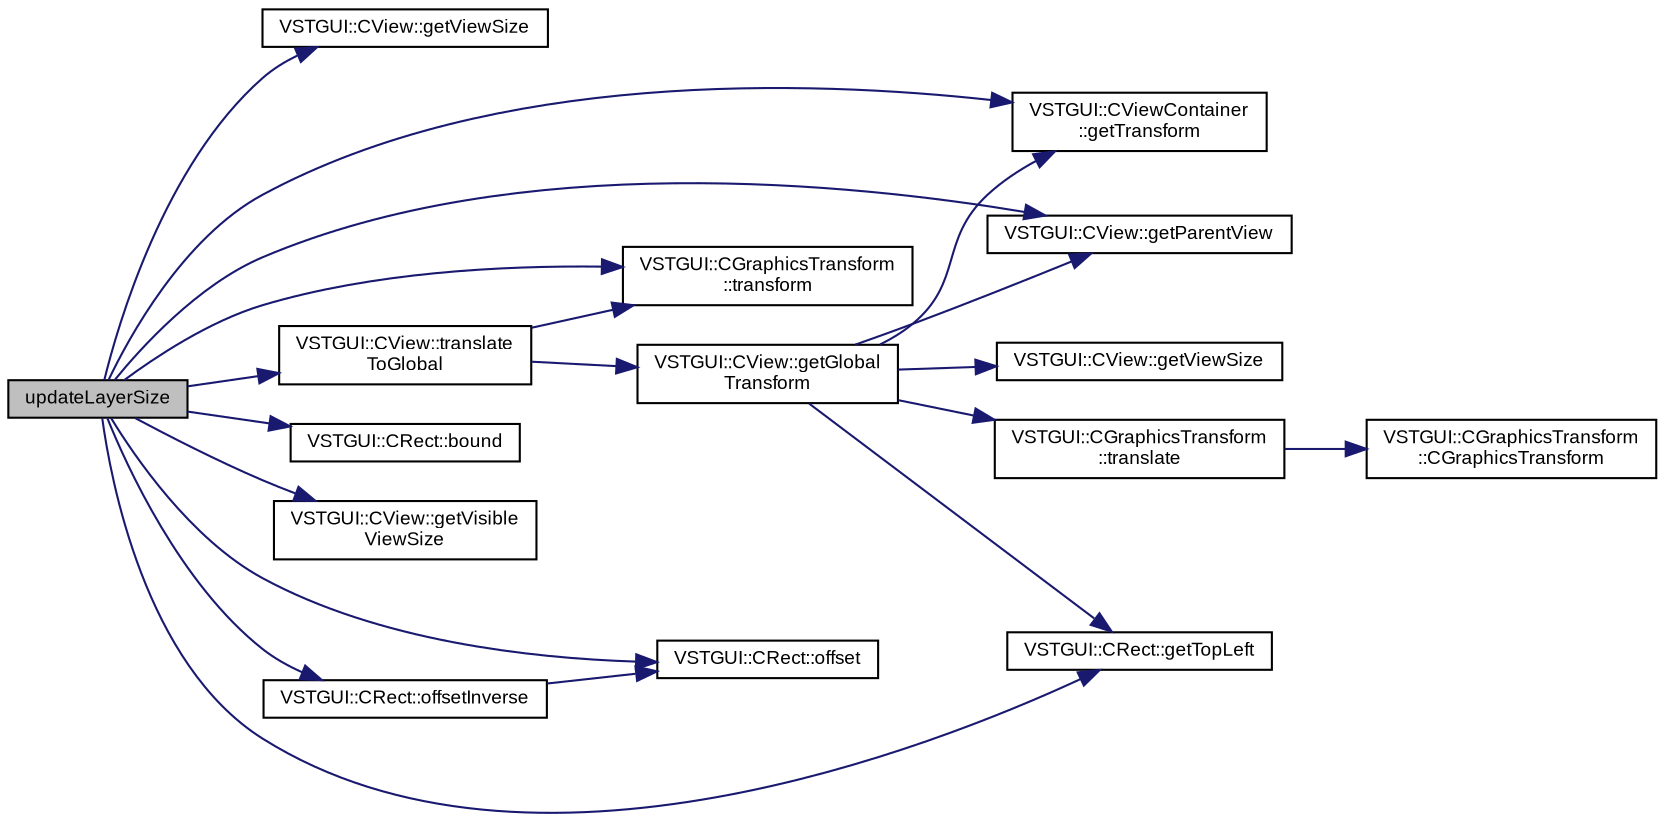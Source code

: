 digraph "updateLayerSize"
{
  bgcolor="transparent";
  edge [fontname="Arial",fontsize="9",labelfontname="Arial",labelfontsize="9"];
  node [fontname="Arial",fontsize="9",shape=record];
  rankdir="LR";
  Node1 [label="updateLayerSize",height=0.2,width=0.4,color="black", fillcolor="grey75", style="filled" fontcolor="black"];
  Node1 -> Node2 [color="midnightblue",fontsize="9",style="solid",fontname="Arial"];
  Node2 [label="VSTGUI::CView::getViewSize",height=0.2,width=0.4,color="black",URL="$class_v_s_t_g_u_i_1_1_c_view.html#a7b14fb07c53ccfa07dc91900f4fe01f1",tooltip="read only access to view size "];
  Node1 -> Node3 [color="midnightblue",fontsize="9",style="solid",fontname="Arial"];
  Node3 [label="VSTGUI::CViewContainer\l::getTransform",height=0.2,width=0.4,color="black",URL="$class_v_s_t_g_u_i_1_1_c_view_container.html#a3140336a555cd7aacaba2ee5ca08e28a"];
  Node1 -> Node4 [color="midnightblue",fontsize="9",style="solid",fontname="Arial"];
  Node4 [label="VSTGUI::CGraphicsTransform\l::transform",height=0.2,width=0.4,color="black",URL="$struct_v_s_t_g_u_i_1_1_c_graphics_transform.html#af5b80ac47e3d74fe4cf0ca4d75f2e6c3"];
  Node1 -> Node5 [color="midnightblue",fontsize="9",style="solid",fontname="Arial"];
  Node5 [label="VSTGUI::CView::getParentView",height=0.2,width=0.4,color="black",URL="$class_v_s_t_g_u_i_1_1_c_view.html#ac45407fc7304ee33c5729fa04edaea76",tooltip="get parent view "];
  Node1 -> Node6 [color="midnightblue",fontsize="9",style="solid",fontname="Arial"];
  Node6 [label="VSTGUI::CRect::offset",height=0.2,width=0.4,color="black",URL="$struct_v_s_t_g_u_i_1_1_c_rect.html#a3b15bdeea464922589dfe91b21d991ce"];
  Node1 -> Node7 [color="midnightblue",fontsize="9",style="solid",fontname="Arial"];
  Node7 [label="VSTGUI::CRect::bound",height=0.2,width=0.4,color="black",URL="$struct_v_s_t_g_u_i_1_1_c_rect.html#ad560ae1abaefe509ecd31935c57ced6b"];
  Node1 -> Node8 [color="midnightblue",fontsize="9",style="solid",fontname="Arial"];
  Node8 [label="VSTGUI::CView::getVisible\lViewSize",height=0.2,width=0.4,color="black",URL="$class_v_s_t_g_u_i_1_1_c_view.html#a53c47f5a0cddd21e71f53237879112da",tooltip="returns the visible size of the view "];
  Node1 -> Node9 [color="midnightblue",fontsize="9",style="solid",fontname="Arial"];
  Node9 [label="VSTGUI::CRect::getTopLeft",height=0.2,width=0.4,color="black",URL="$struct_v_s_t_g_u_i_1_1_c_rect.html#a8283a5bcb281e300d94ac274dd79c4bb"];
  Node1 -> Node10 [color="midnightblue",fontsize="9",style="solid",fontname="Arial"];
  Node10 [label="VSTGUI::CView::translate\lToGlobal",height=0.2,width=0.4,color="black",URL="$class_v_s_t_g_u_i_1_1_c_view.html#ad1bb542701081a3b8e7a2fffcc465e1a"];
  Node10 -> Node11 [color="midnightblue",fontsize="9",style="solid",fontname="Arial"];
  Node11 [label="VSTGUI::CView::getGlobal\lTransform",height=0.2,width=0.4,color="black",URL="$class_v_s_t_g_u_i_1_1_c_view.html#ad920b8e3821267e2703098459376290a"];
  Node11 -> Node5 [color="midnightblue",fontsize="9",style="solid",fontname="Arial"];
  Node11 -> Node3 [color="midnightblue",fontsize="9",style="solid",fontname="Arial"];
  Node11 -> Node12 [color="midnightblue",fontsize="9",style="solid",fontname="Arial"];
  Node12 [label="VSTGUI::CGraphicsTransform\l::translate",height=0.2,width=0.4,color="black",URL="$struct_v_s_t_g_u_i_1_1_c_graphics_transform.html#a5235ece1301b85093760b1bd924c754d"];
  Node12 -> Node13 [color="midnightblue",fontsize="9",style="solid",fontname="Arial"];
  Node13 [label="VSTGUI::CGraphicsTransform\l::CGraphicsTransform",height=0.2,width=0.4,color="black",URL="$struct_v_s_t_g_u_i_1_1_c_graphics_transform.html#a6fdf66da9a43b608bc8182f500316b92"];
  Node11 -> Node14 [color="midnightblue",fontsize="9",style="solid",fontname="Arial"];
  Node14 [label="VSTGUI::CView::getViewSize",height=0.2,width=0.4,color="black",URL="$class_v_s_t_g_u_i_1_1_c_view.html#a5ad6102316e6d16e4905a38ad3f16dcc",tooltip="returns the current view size "];
  Node11 -> Node9 [color="midnightblue",fontsize="9",style="solid",fontname="Arial"];
  Node10 -> Node4 [color="midnightblue",fontsize="9",style="solid",fontname="Arial"];
  Node1 -> Node15 [color="midnightblue",fontsize="9",style="solid",fontname="Arial"];
  Node15 [label="VSTGUI::CRect::offsetInverse",height=0.2,width=0.4,color="black",URL="$struct_v_s_t_g_u_i_1_1_c_rect.html#a02aad27c2ef1127534fad1a29e0de5f3"];
  Node15 -> Node6 [color="midnightblue",fontsize="9",style="solid",fontname="Arial"];
}
